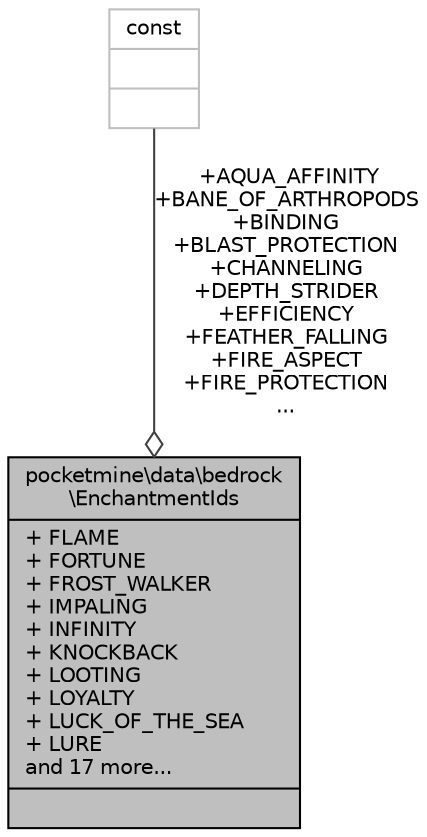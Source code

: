 digraph "pocketmine\data\bedrock\EnchantmentIds"
{
 // INTERACTIVE_SVG=YES
 // LATEX_PDF_SIZE
  edge [fontname="Helvetica",fontsize="10",labelfontname="Helvetica",labelfontsize="10"];
  node [fontname="Helvetica",fontsize="10",shape=record];
  Node1 [label="{pocketmine\\data\\bedrock\l\\EnchantmentIds\n|+ FLAME\l+ FORTUNE\l+ FROST_WALKER\l+ IMPALING\l+ INFINITY\l+ KNOCKBACK\l+ LOOTING\l+ LOYALTY\l+ LUCK_OF_THE_SEA\l+ LURE\land 17 more...\l|}",height=0.2,width=0.4,color="black", fillcolor="grey75", style="filled", fontcolor="black",tooltip=" "];
  Node2 -> Node1 [color="grey25",fontsize="10",style="solid",label=" +AQUA_AFFINITY\n+BANE_OF_ARTHROPODS\n+BINDING\n+BLAST_PROTECTION\n+CHANNELING\n+DEPTH_STRIDER\n+EFFICIENCY\n+FEATHER_FALLING\n+FIRE_ASPECT\n+FIRE_PROTECTION\n..." ,arrowhead="odiamond",fontname="Helvetica"];
  Node2 [label="{const\n||}",height=0.2,width=0.4,color="grey75", fillcolor="white", style="filled",tooltip=" "];
}
